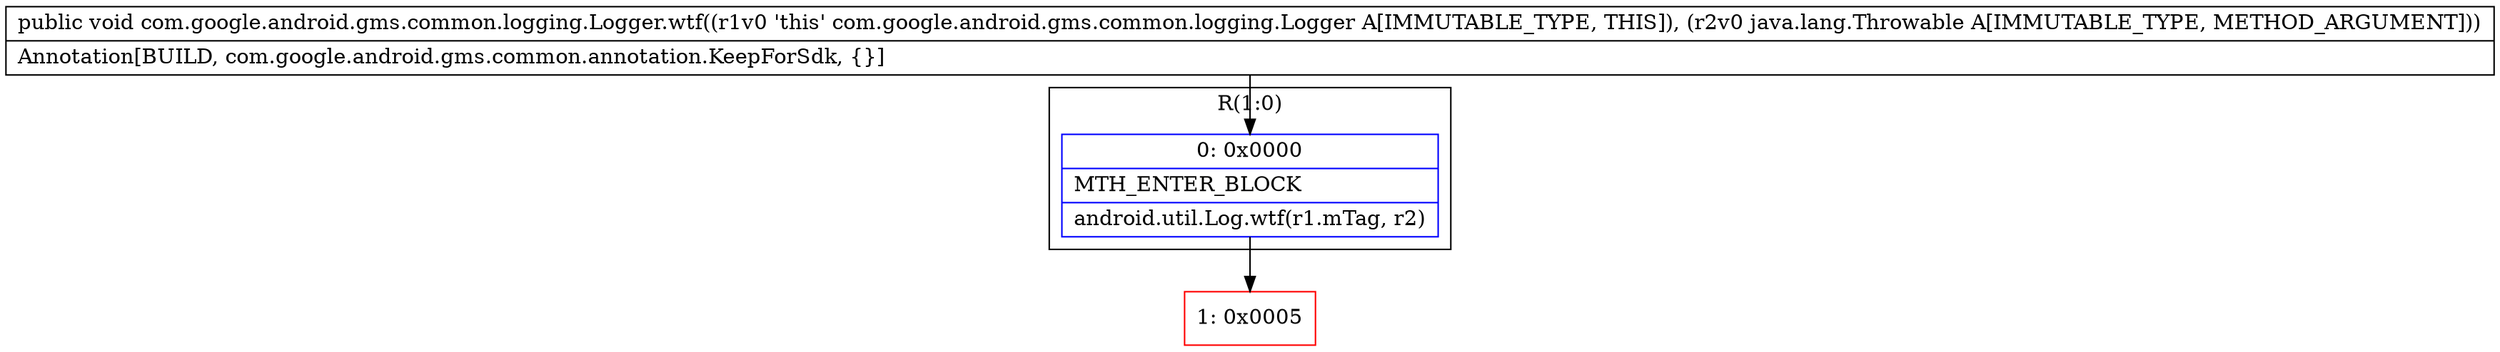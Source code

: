 digraph "CFG forcom.google.android.gms.common.logging.Logger.wtf(Ljava\/lang\/Throwable;)V" {
subgraph cluster_Region_1291147762 {
label = "R(1:0)";
node [shape=record,color=blue];
Node_0 [shape=record,label="{0\:\ 0x0000|MTH_ENTER_BLOCK\l|android.util.Log.wtf(r1.mTag, r2)\l}"];
}
Node_1 [shape=record,color=red,label="{1\:\ 0x0005}"];
MethodNode[shape=record,label="{public void com.google.android.gms.common.logging.Logger.wtf((r1v0 'this' com.google.android.gms.common.logging.Logger A[IMMUTABLE_TYPE, THIS]), (r2v0 java.lang.Throwable A[IMMUTABLE_TYPE, METHOD_ARGUMENT]))  | Annotation[BUILD, com.google.android.gms.common.annotation.KeepForSdk, \{\}]\l}"];
MethodNode -> Node_0;
Node_0 -> Node_1;
}


